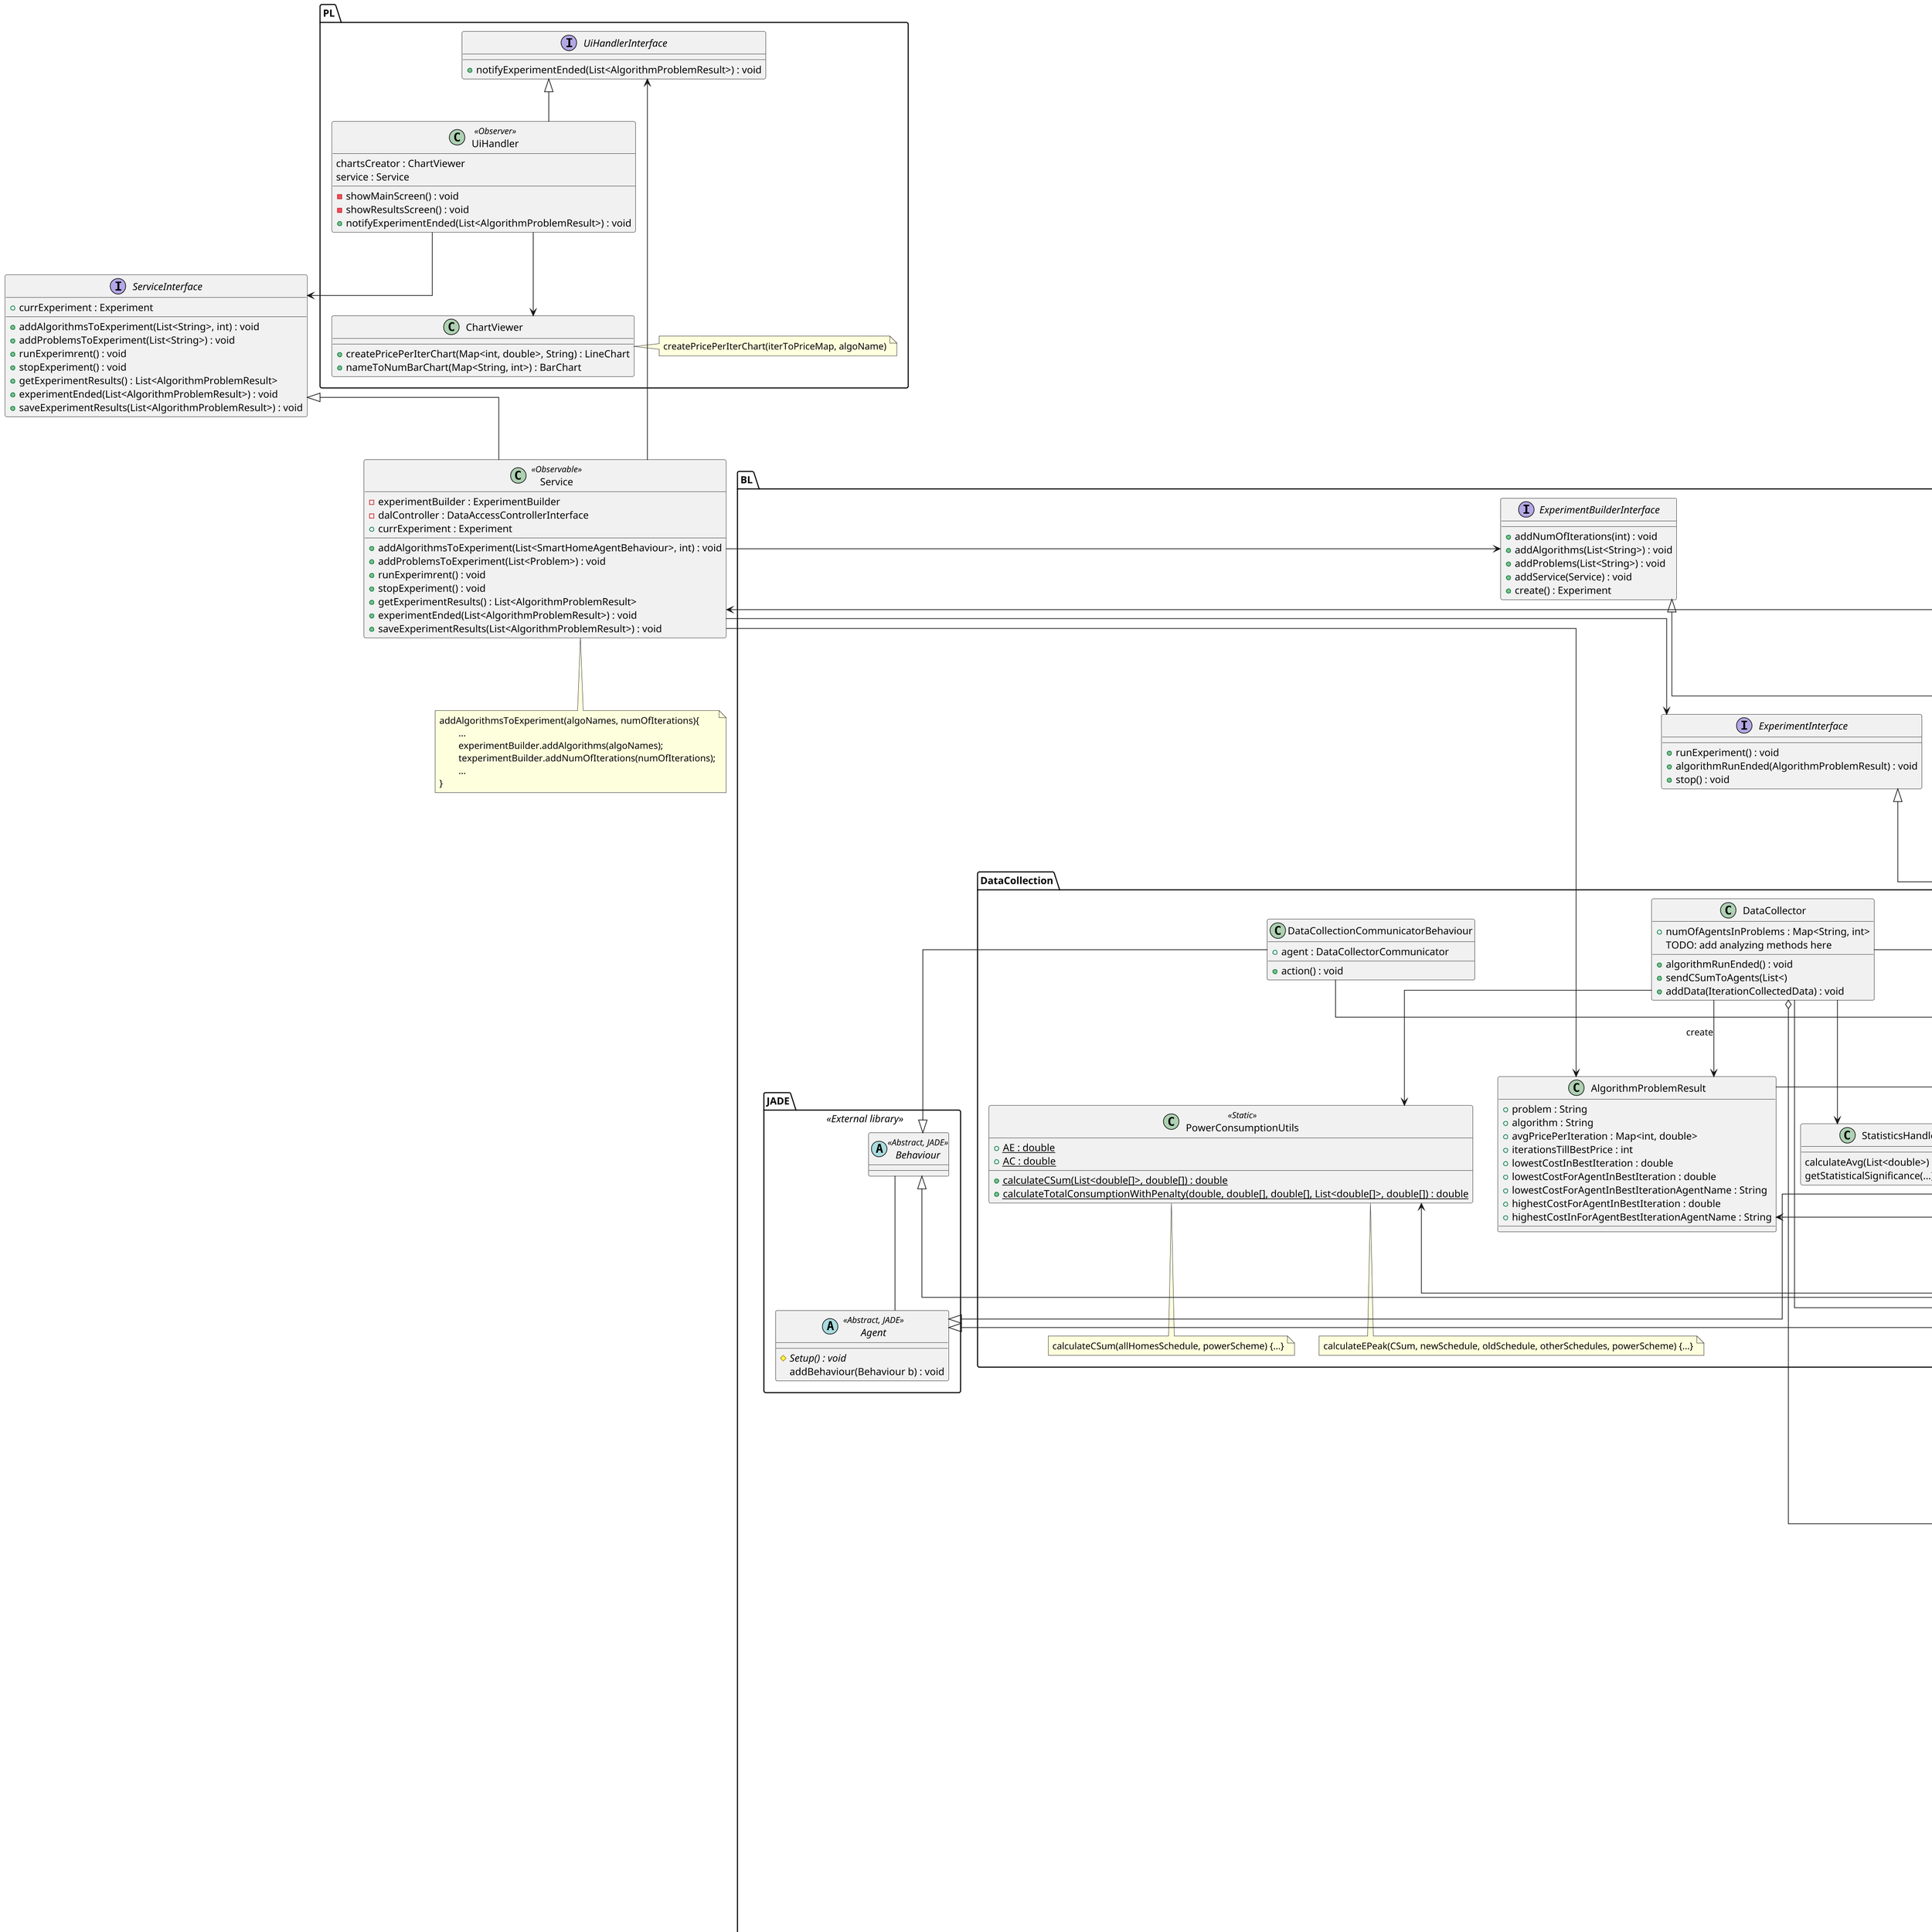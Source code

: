 @startuml
'skinparam classAttributeIconSize 0
scale 1.5
'left to right direction
skinparam linetype ortho


package BL {

	package JADE <<External library>> {

		abstract class Agent <<Abstract, JADE>> {
		    {abstract} #Setup() : void
		    addBehaviour(Behaviour b) : void
		}
		abstract class Behaviour <<Abstract, JADE>>
		Behaviour -- Agent
	}

	package DataObjects{
		
		class Device {
			+name : String
			+subtype : String
			+location : String
		}

		class Sensor {
			+currState : double
			+sensingProperties : List<String>
			+change(double) : void
		}

		class Actuator {
			+actions : List<Action>
			+act(Sensors, Action) : void
		}

		class Effect {
			+property : String
			+delta : double
		}

		class Action {
			+name : String
			+powerConsumption : double
			+effects : List<Effect>
		}

		enum RelationType {
			EQ
			GEQ
			LEQ
			GT
			LT
		}

		enum Prefix {
			BEFORE
			AFTER
			AT
		}

		class Rule {
			+isActive : boolean
			+device : Device
			+property : String
			+ruleValue : double
			+prefixType : RelationType
			+relationValue : double
			+prefix : Prefix
		}

		class AgentData {
			+name : String
			+neighbors : List<AgentData>
			+backgroundLoad : double[Problem.horizon]
			+priceSchema : double[Problem.horizon]
			+houseType : int
			+rules : List<Rule>
			+actuators : List<Actuator>
			+sensors : List<Sensor>
		}

		class Problem {
			id : String
			allDevices : Map<Integer, List<Device>>
			allHomes : List<AgentData>
			horizon : int
			granularity : int
			priceScheme : double[horizon]
		}

		Device <|-- Sensor
		Device <|-- Actuator

		Actuator o-- Action
		Action o-- Effect

		Problem *-- AgentData
		AgentData o-- Sensor
		AgentData o-- Actuator
		AgentData o-down- AgentData
		AgentData o-- Rule

		Prefix <-- Rule
		RelationType <-- Rule
		Rule o-- Device
	}

	package Agents {

		class SmartHomeAgent {
			+agentData : agentData
			+bestIteration : AgentIterationData
			+currIteration : AgentIterationData
			+numOfIterations : int
			#Setup() : void
			addBehaviour(Behaviour b) : void
		}

		Note "action(){\n\twhile(!stop){\n\t\t...\n\t\tdoIteration();\n\t\tsendIterationToCollector();\n\t\t..\n\t}\n}" as smabNote

		class AlgorithmDataHelper {
			+totalPriceConnsumption : double
			+deviceToTicks : Map<Actuator, List<int>>
			***TODO: finish this!***
		}

		abstract class SmartHomeAgentBehaviour <<Abstract>> {
			+agent : SmartHomeAgent
			+name : String
			#{abstract} doIteration() : void
			-sendIterationToCollector(AgentIterationData) : void
			+action() : void
			+done() : boolean

		}

		class DBA {
			+doIteration() : void
		}

		class DSA {
			+doIteration() : void
		}

		class Algo3 {
			+doIteration : void
		}

		class Algo4 {
			+doIteration() : void
		}


		Agent <|-- SmartHomeAgent
		SmartHomeAgentBehaviour --|> Behaviour
		SmartHomeAgent -- SmartHomeAgentBehaviour

		SmartHomeAgentBehaviour . smabNote

		Problem *-- Device

		SmartHomeAgentBehaviour <|-- DBA
		SmartHomeAgentBehaviour <|-- DSA
		SmartHomeAgentBehaviour <|-- Algo3
		SmartHomeAgentBehaviour <|-- Algo4

		DSA --> AlgorithmDataHelper
	}

	package IterationData {

		class AgentIterationData {
			+iterNum : int
			+agentName : String
			+price : double
			+powerConsumptionPerTick : double[]
		}

		class IterationCollectedData {

			+problemId : String
			+algorithm : String
		} 

		AgentIterationData <|-- IterationCollectedData
	}

	package DataCollection {

		class PowerConsumptionUtils <<Static>> {
			+{static} AE : double
			+{static} AC : double
			+{static} calculateCSum(List<double[]>, double[]) : double
			+{static} calculateTotalConsumptionWithPenalty(double, double[], double[], List<double[]>, double[]) : double
		}

		class DataCollector {
		    +numOfAgentsInProblems : Map<String, int>
		    +algorithmRunEnded() : void
		    +sendCSumToAgents(List<)
		    +addData(IterationCollectedData) : void
		    TODO: add analyzing methods here
		}

		class DataCollectionCommunicator {

		}

		class DataCollectionCommunicatorBehaviour {
		    +agent : DataCollectorCommunicator
			+action() : void
		}

		class StatisticsHandler {
			calculateAvg(List<double>) : double
			getStatisticalSignificance(...) : double
		}

		class AlgorithmProblemResult {
			+problem : String
			+algorithm : String
			+avgPricePerIteration : Map<int, double>
			+iterationsTillBestPrice : int
			+lowestCostInBestIteration : double
			+lowestCostForAgentInBestIteration : double
			+lowestCostForAgentInBestIterationAgentName : String
			+highestCostForAgentInBestIteration : double
			+highestCostInForAgentBestIterationAgentName : String
		}

		Note "calculateCSum(allHomesSchedule, powerScheme) {...}" as UtilsCSumNote
		Note "calculateEPeak(CSum, newSchedule, oldSchedule, otherSchedules, powerScheme) {...}" as UtilsEPeakNote

		DataCollector --o DataCollectionCommunicator
		DataCollector o-- IterationCollectedData
		DataCollectionCommunicatorBehaviour --|> Behaviour
		DataCollectionCommunicatorBehaviour --o DataCollectionCommunicator
		DataCollector --> StatisticsHandler
		
		DataCollector --> PowerConsumptionUtils

		PowerConsumptionUtils .. UtilsEPeakNote
		PowerConsumptionUtils .. UtilsCSumNote
	}

	interface ExperimentBuilderInterface {
		+addNumOfIterations(int) : void
		+addAlgorithms(List<String>) : void
		+addProblems(List<String>) : void
		+addService(Service) : void
		+create() : Experiment
	}

	class ExperimentBuilder {
		-numOfIterations : int
		-problems : List<Problem>
		-algos : List<SmartHomeAgentBehaviour>
		-service : Service

		+setNumOfIterations(int) : void
		+addAlgorithms(List<String>) : void
		+addProblems(List<String>) : void
		+createExperiment() : Experiment
	}

	interface ExperimentInterface {
		+runExperiment() : void
		+algorithmRunEnded(AlgorithmProblemResult) : void
		+stop() : void
	}

	class Experiment {
		+numOfIterations : int
		-service : Service
		-dataCollector : DataCollector
		-problems : List<Problem>
		-algorithms : List<SmartHomeAgentBehaviour>

		-algorithmProblemRunResults : List<AlgorithmProblemResult>
		+runExperiment() : void
		+algorithmRunEnded(AlgorithmProblemResult) : void
		+stopExperiment() : void
	}

	ExperimentInterface <|-- Experiment
	ExperimentBuilderInterface <|-- ExperimentBuilder

	ExperimentBuilder --> Experiment : creates
	Experiment o-- DataCollectorCommunicator
	Experiment *-- Problem
	SmartHomeAgent *- AgentData
	DataCollector --> AlgorithmProblemResult : create
	DataCollectionCommunicator --> Experiment

	Experiment o-- AlgorithmProblemResult

	DataCollectionCommunicator "1"--"1...*" SmartHomeAgentBehaviour
	DataCollectionCommunicator --> AgentIterationData
	DataCollector --> AgentIterationData

	SmartHomeAgentBehaviour -> PowerConsumptionUtils
	SmartHomeAgent o- AgentIterationData
}

package PL {

	interface UiHandlerInterface {
		+notifyExperimentEnded(List<AlgorithmProblemResult>) : void
	}

	class UiHandler <<Observer>> {
		chartsCreator : ChartViewer
		service : Service
		-showMainScreen() : void
		-showResultsScreen() : void
		+notifyExperimentEnded(List<AlgorithmProblemResult>) : void

	}

	class ChartViewer {
		+createPricePerIterChart(Map<int, double>, String) : LineChart
		+nameToNumBarChart(Map<String, int>) : BarChart
	}

	Note "createPricePerIterChart(iterToPriceMap, algoName)" as chartNote

	UiHandler --> ChartViewer
	UiHandlerInterface <|-- UiHandler
	ChartViewer . chartNote
}

package DAL {

    interface FileSaverInterface {
    	+saveExpirimentResult(List<AlgorithmProblemResult>) : void
    }

	class ExcelHandler {
    	+saveExpirimentResult(List<AlgorithmProblemResult>) : void
	}

    interface JsonLoaderInterface {
        +loadDevices(String) : Map<int, List<Device>>
        +loadProblems(List<String>) : List<Problem>
        +getAllProblemNames() : List<String>
    }

	class JsonsLoader {
		+loadDevices(String) : Map<int, List<Device>>
        +loadProblems(List<String>) : List<Problem>
        +getAllProblemNames() : List<String>
	}

    interface AlgoLoaderInterface {
		+loadAlgorithms(List<String>) : SmartHomeAgentBehaviour
        +getAllAlgoNames() : List<String>
        +addAlgoToSystem(String, String) : void
    }

	class AlgorithmLoader {
		+loadAlgorithms(List<String>) : SmartHomeAgentBehaviour
        +getAllAlgoNames() : List<String>
        +addAlgoToSystem(String, String) : void
	}

    interface DataAccessControllerInterface {
        +getProblems(List<String>) : List<Problem>
        +getAvailableAlgorithms() : List<String>
        +getAlgorithms(List<String>) : List<SmartHomeAgentBehaviour>
        +addAlgorithmToSystem(String, String) : void
        +saveExpirimentResult(List<AlgorithmProblemResult>) : void
    }

	class DataAccessController {
		+getProblems(List<String>) : List<Problem>
		+getAvailableAlgorithms() : List<String>
		+getAlgorithms(List<String>) : List<SmartHomeAgentBehaviour>
		+addAlgorithmToSystem(String, String) : void
		+saveExpirimentResult(List<AlgorithmProblemResult>) : void
	}

	DataAccessController --> AlgoLoaderInterface
	DataAccessController --> JsonLoaderInterface
	DataAccessController --> FileSaverInterface

	JsonLoaderInterface <|-- JsonsLoader
	AlgoLoaderInterface <|-- AlgorithmLoader
	DataAccessControllerInterface <|-- DataAccessController
	FileSaverInterface <|-- ExcelHandler
}

interface ServiceInterface {
	+currExperiment : Experiment
	+addAlgorithmsToExperiment(List<String>, int) : void
	+addProblemsToExperiment(List<String>) : void
	+runExperimrent() : void
	+stopExperiment() : void
	+getExperimentResults() : List<AlgorithmProblemResult>
    +experimentEnded(List<AlgorithmProblemResult>) : void
    +saveExperimentResults(List<AlgorithmProblemResult>) : void
}

class Service <<Observable>> {
	-experimentBuilder : ExperimentBuilder
	-dalController : DataAccessControllerInterface
	+currExperiment : Experiment
	+addAlgorithmsToExperiment(List<SmartHomeAgentBehaviour>, int) : void
	+addProblemsToExperiment(List<Problem>) : void
	+runExperimrent() : void
	+stopExperiment() : void
	+getExperimentResults() : List<AlgorithmProblemResult>
    +experimentEnded(List<AlgorithmProblemResult>) : void
    +saveExperimentResults(List<AlgorithmProblemResult>) : void
}

Note "addAlgorithmsToExperiment(algoNames, numOfIterations){\n\t...\n\texperimentBuilder.addAlgorithms(algoNames);\n\ttexperimentBuilder.addNumOfIterations(numOfIterations);\n\t...\n}" as ServiceAddAlgoNote

ServiceInterface <|-- Service
Service .. ServiceAddAlgoNote

class SmartHomeAlgorithm <<Not Implemented>> {
	-doIteration() : void
}

'**********out of package connections:************
Service --> ExperimentInterface
Experiment --> Service
Service --> AlgorithmProblemResult
Service --> ExperimentBuilderInterface

JsonsLoader --> Device : creates >
JsonsLoader -> Problem : creates >
AlgorithmLoader --> SmartHomeAgentBehaviour : creates >
DataAccessController --> Problem
DataCollectionCommunicator --|> Agent

ExperimentBuilder --> DataAccessControllerInterface

ExcelHandler -> AlgorithmProblemResult : saves

SmartHomeAlgorithm --|> SmartHomeAgentBehaviour

UiHandler --> ServiceInterface
UiHandlerInterface <-- Service


@enduml